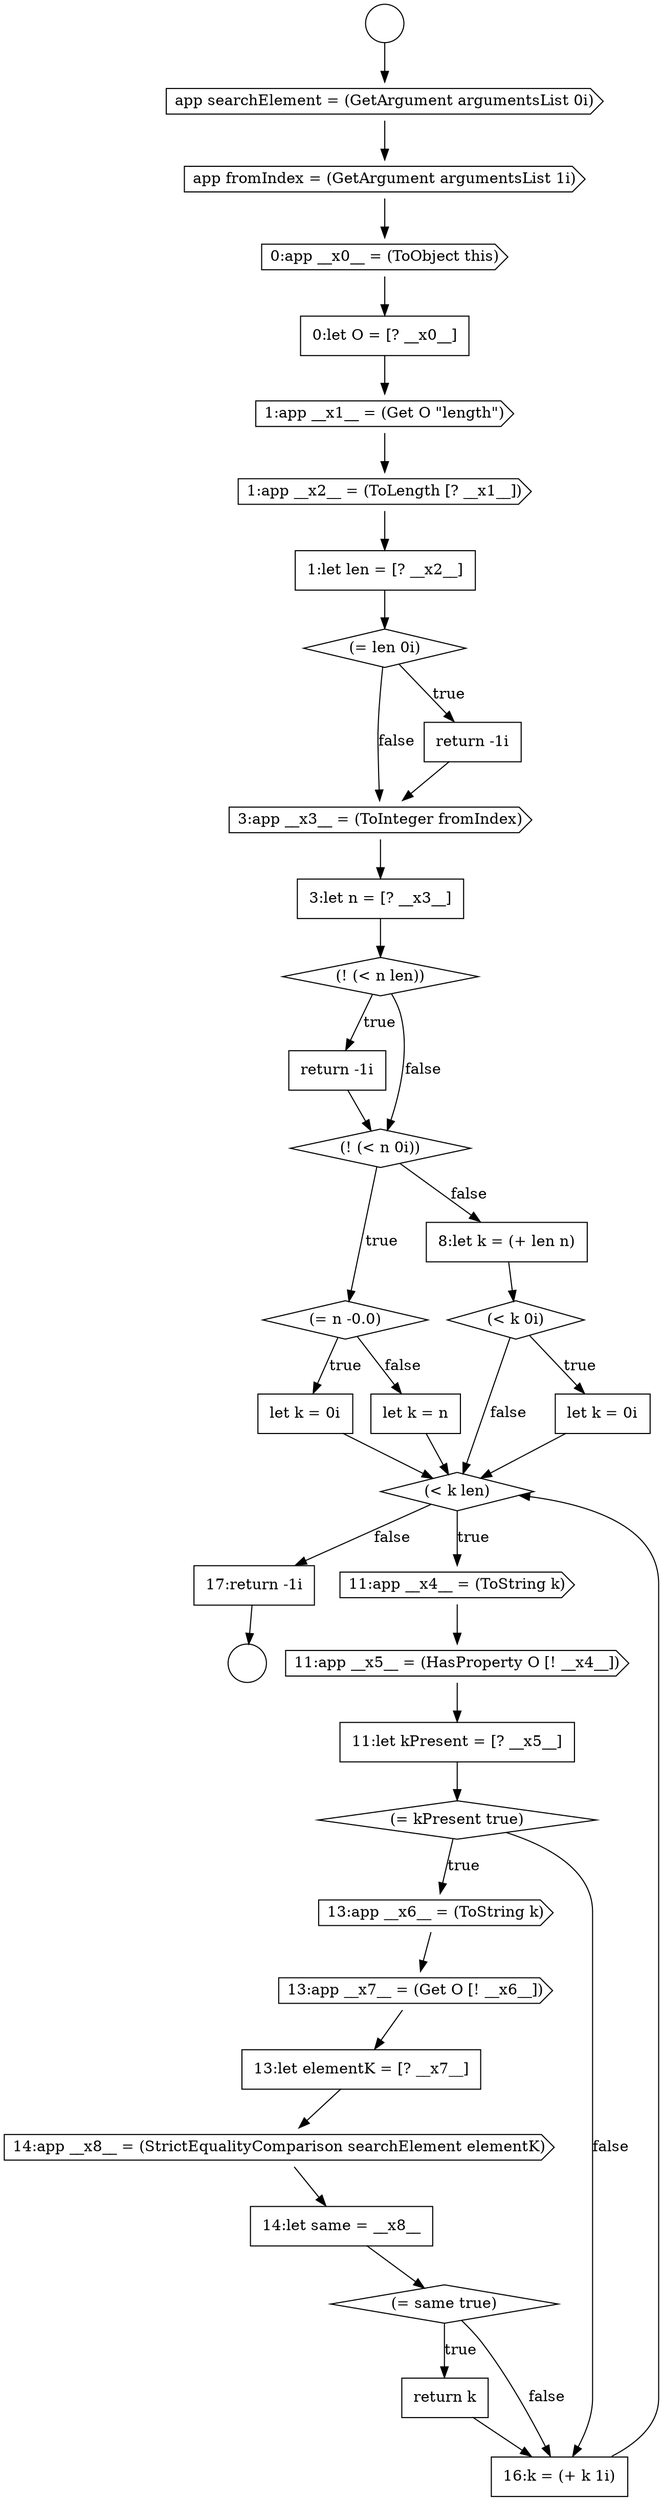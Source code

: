 digraph {
  node13874 [shape=cds, label=<<font color="black">3:app __x3__ = (ToInteger fromIndex)</font>> color="black" fillcolor="white" style=filled]
  node13863 [shape=circle label=" " color="black" fillcolor="white" style=filled]
  node13892 [shape=none, margin=0, label=<<font color="black">
    <table border="0" cellborder="1" cellspacing="0" cellpadding="10">
      <tr><td align="left">13:let elementK = [? __x7__]</td></tr>
    </table>
  </font>> color="black" fillcolor="white" style=filled]
  node13872 [shape=diamond, label=<<font color="black">(= len 0i)</font>> color="black" fillcolor="white" style=filled]
  node13883 [shape=diamond, label=<<font color="black">(&lt; k 0i)</font>> color="black" fillcolor="white" style=filled]
  node13868 [shape=none, margin=0, label=<<font color="black">
    <table border="0" cellborder="1" cellspacing="0" cellpadding="10">
      <tr><td align="left">0:let O = [? __x0__]</td></tr>
    </table>
  </font>> color="black" fillcolor="white" style=filled]
  node13879 [shape=diamond, label=<<font color="black">(= n -0.0)</font>> color="black" fillcolor="white" style=filled]
  node13898 [shape=none, margin=0, label=<<font color="black">
    <table border="0" cellborder="1" cellspacing="0" cellpadding="10">
      <tr><td align="left">17:return -1i</td></tr>
    </table>
  </font>> color="black" fillcolor="white" style=filled]
  node13880 [shape=none, margin=0, label=<<font color="black">
    <table border="0" cellborder="1" cellspacing="0" cellpadding="10">
      <tr><td align="left">let k = 0i</td></tr>
    </table>
  </font>> color="black" fillcolor="white" style=filled]
  node13890 [shape=cds, label=<<font color="black">13:app __x6__ = (ToString k)</font>> color="black" fillcolor="white" style=filled]
  node13877 [shape=none, margin=0, label=<<font color="black">
    <table border="0" cellborder="1" cellspacing="0" cellpadding="10">
      <tr><td align="left">return -1i</td></tr>
    </table>
  </font>> color="black" fillcolor="white" style=filled]
  node13881 [shape=none, margin=0, label=<<font color="black">
    <table border="0" cellborder="1" cellspacing="0" cellpadding="10">
      <tr><td align="left">let k = n</td></tr>
    </table>
  </font>> color="black" fillcolor="white" style=filled]
  node13869 [shape=cds, label=<<font color="black">1:app __x1__ = (Get O &quot;length&quot;)</font>> color="black" fillcolor="white" style=filled]
  node13886 [shape=cds, label=<<font color="black">11:app __x4__ = (ToString k)</font>> color="black" fillcolor="white" style=filled]
  node13878 [shape=diamond, label=<<font color="black">(! (&lt; n 0i))</font>> color="black" fillcolor="white" style=filled]
  node13895 [shape=diamond, label=<<font color="black">(= same true)</font>> color="black" fillcolor="white" style=filled]
  node13865 [shape=cds, label=<<font color="black">app searchElement = (GetArgument argumentsList 0i)</font>> color="black" fillcolor="white" style=filled]
  node13891 [shape=cds, label=<<font color="black">13:app __x7__ = (Get O [! __x6__])</font>> color="black" fillcolor="white" style=filled]
  node13885 [shape=diamond, label=<<font color="black">(&lt; k len)</font>> color="black" fillcolor="white" style=filled]
  node13875 [shape=none, margin=0, label=<<font color="black">
    <table border="0" cellborder="1" cellspacing="0" cellpadding="10">
      <tr><td align="left">3:let n = [? __x3__]</td></tr>
    </table>
  </font>> color="black" fillcolor="white" style=filled]
  node13896 [shape=none, margin=0, label=<<font color="black">
    <table border="0" cellborder="1" cellspacing="0" cellpadding="10">
      <tr><td align="left">return k</td></tr>
    </table>
  </font>> color="black" fillcolor="white" style=filled]
  node13864 [shape=circle label=" " color="black" fillcolor="white" style=filled]
  node13871 [shape=none, margin=0, label=<<font color="black">
    <table border="0" cellborder="1" cellspacing="0" cellpadding="10">
      <tr><td align="left">1:let len = [? __x2__]</td></tr>
    </table>
  </font>> color="black" fillcolor="white" style=filled]
  node13876 [shape=diamond, label=<<font color="black">(! (&lt; n len))</font>> color="black" fillcolor="white" style=filled]
  node13888 [shape=none, margin=0, label=<<font color="black">
    <table border="0" cellborder="1" cellspacing="0" cellpadding="10">
      <tr><td align="left">11:let kPresent = [? __x5__]</td></tr>
    </table>
  </font>> color="black" fillcolor="white" style=filled]
  node13867 [shape=cds, label=<<font color="black">0:app __x0__ = (ToObject this)</font>> color="black" fillcolor="white" style=filled]
  node13884 [shape=none, margin=0, label=<<font color="black">
    <table border="0" cellborder="1" cellspacing="0" cellpadding="10">
      <tr><td align="left">let k = 0i</td></tr>
    </table>
  </font>> color="black" fillcolor="white" style=filled]
  node13889 [shape=diamond, label=<<font color="black">(= kPresent true)</font>> color="black" fillcolor="white" style=filled]
  node13882 [shape=none, margin=0, label=<<font color="black">
    <table border="0" cellborder="1" cellspacing="0" cellpadding="10">
      <tr><td align="left">8:let k = (+ len n)</td></tr>
    </table>
  </font>> color="black" fillcolor="white" style=filled]
  node13893 [shape=cds, label=<<font color="black">14:app __x8__ = (StrictEqualityComparison searchElement elementK)</font>> color="black" fillcolor="white" style=filled]
  node13870 [shape=cds, label=<<font color="black">1:app __x2__ = (ToLength [? __x1__])</font>> color="black" fillcolor="white" style=filled]
  node13897 [shape=none, margin=0, label=<<font color="black">
    <table border="0" cellborder="1" cellspacing="0" cellpadding="10">
      <tr><td align="left">16:k = (+ k 1i)</td></tr>
    </table>
  </font>> color="black" fillcolor="white" style=filled]
  node13887 [shape=cds, label=<<font color="black">11:app __x5__ = (HasProperty O [! __x4__])</font>> color="black" fillcolor="white" style=filled]
  node13873 [shape=none, margin=0, label=<<font color="black">
    <table border="0" cellborder="1" cellspacing="0" cellpadding="10">
      <tr><td align="left">return -1i</td></tr>
    </table>
  </font>> color="black" fillcolor="white" style=filled]
  node13894 [shape=none, margin=0, label=<<font color="black">
    <table border="0" cellborder="1" cellspacing="0" cellpadding="10">
      <tr><td align="left">14:let same = __x8__</td></tr>
    </table>
  </font>> color="black" fillcolor="white" style=filled]
  node13866 [shape=cds, label=<<font color="black">app fromIndex = (GetArgument argumentsList 1i)</font>> color="black" fillcolor="white" style=filled]
  node13883 -> node13884 [label=<<font color="black">true</font>> color="black"]
  node13883 -> node13885 [label=<<font color="black">false</font>> color="black"]
  node13889 -> node13890 [label=<<font color="black">true</font>> color="black"]
  node13889 -> node13897 [label=<<font color="black">false</font>> color="black"]
  node13866 -> node13867 [ color="black"]
  node13896 -> node13897 [ color="black"]
  node13895 -> node13896 [label=<<font color="black">true</font>> color="black"]
  node13895 -> node13897 [label=<<font color="black">false</font>> color="black"]
  node13875 -> node13876 [ color="black"]
  node13880 -> node13885 [ color="black"]
  node13884 -> node13885 [ color="black"]
  node13876 -> node13877 [label=<<font color="black">true</font>> color="black"]
  node13876 -> node13878 [label=<<font color="black">false</font>> color="black"]
  node13890 -> node13891 [ color="black"]
  node13865 -> node13866 [ color="black"]
  node13886 -> node13887 [ color="black"]
  node13882 -> node13883 [ color="black"]
  node13887 -> node13888 [ color="black"]
  node13885 -> node13886 [label=<<font color="black">true</font>> color="black"]
  node13885 -> node13898 [label=<<font color="black">false</font>> color="black"]
  node13872 -> node13873 [label=<<font color="black">true</font>> color="black"]
  node13872 -> node13874 [label=<<font color="black">false</font>> color="black"]
  node13868 -> node13869 [ color="black"]
  node13897 -> node13885 [ color="black"]
  node13870 -> node13871 [ color="black"]
  node13891 -> node13892 [ color="black"]
  node13881 -> node13885 [ color="black"]
  node13879 -> node13880 [label=<<font color="black">true</font>> color="black"]
  node13879 -> node13881 [label=<<font color="black">false</font>> color="black"]
  node13898 -> node13864 [ color="black"]
  node13893 -> node13894 [ color="black"]
  node13863 -> node13865 [ color="black"]
  node13874 -> node13875 [ color="black"]
  node13892 -> node13893 [ color="black"]
  node13894 -> node13895 [ color="black"]
  node13869 -> node13870 [ color="black"]
  node13873 -> node13874 [ color="black"]
  node13878 -> node13879 [label=<<font color="black">true</font>> color="black"]
  node13878 -> node13882 [label=<<font color="black">false</font>> color="black"]
  node13877 -> node13878 [ color="black"]
  node13871 -> node13872 [ color="black"]
  node13867 -> node13868 [ color="black"]
  node13888 -> node13889 [ color="black"]
}
